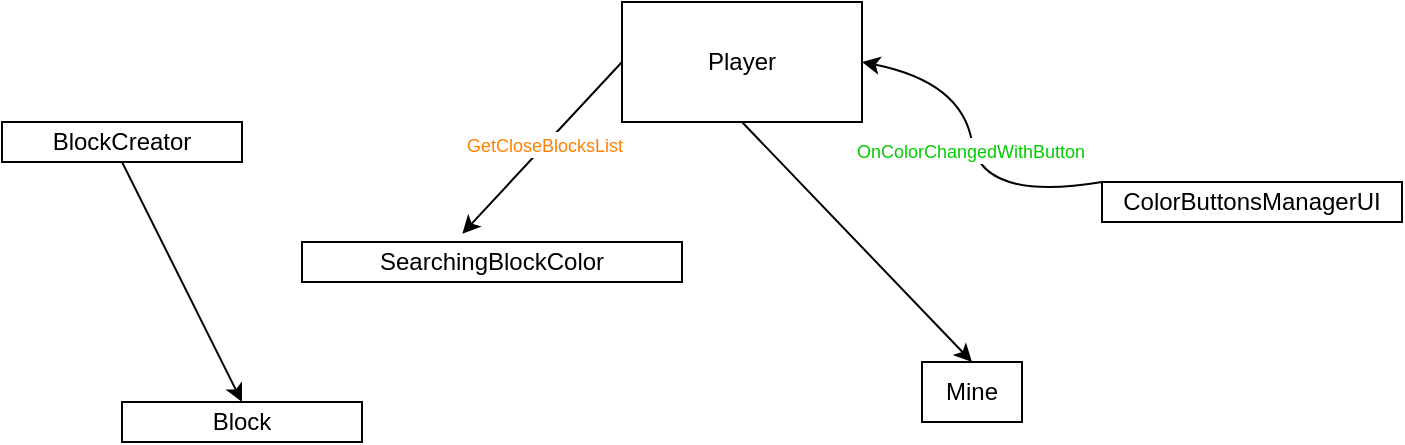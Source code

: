 <mxfile version="21.6.5" type="device">
  <diagram name="Page-1" id="ZLYMo0yCjMLgcGnwxycn">
    <mxGraphModel dx="559" dy="430" grid="1" gridSize="10" guides="1" tooltips="1" connect="1" arrows="1" fold="1" page="1" pageScale="1" pageWidth="827" pageHeight="1169" math="0" shadow="0">
      <root>
        <mxCell id="0" />
        <mxCell id="1" parent="0" />
        <mxCell id="1ZmhNkV28gVnZIR8u193-1" value="Player&lt;br&gt;" style="rounded=0;whiteSpace=wrap;html=1;" vertex="1" parent="1">
          <mxGeometry x="320" y="40" width="120" height="60" as="geometry" />
        </mxCell>
        <mxCell id="1ZmhNkV28gVnZIR8u193-2" value="ColorButtonsManagerUI&lt;br&gt;" style="rounded=0;whiteSpace=wrap;html=1;" vertex="1" parent="1">
          <mxGeometry x="560" y="130" width="150" height="20" as="geometry" />
        </mxCell>
        <mxCell id="1ZmhNkV28gVnZIR8u193-8" value="Block&lt;br&gt;" style="rounded=0;whiteSpace=wrap;html=1;" vertex="1" parent="1">
          <mxGeometry x="70" y="240" width="120" height="20" as="geometry" />
        </mxCell>
        <mxCell id="1ZmhNkV28gVnZIR8u193-9" value="BlockCreator" style="rounded=0;whiteSpace=wrap;html=1;" vertex="1" parent="1">
          <mxGeometry x="10" y="100" width="120" height="20" as="geometry" />
        </mxCell>
        <mxCell id="1ZmhNkV28gVnZIR8u193-18" value="SearchingBlockColor&lt;br&gt;" style="rounded=0;whiteSpace=wrap;html=1;" vertex="1" parent="1">
          <mxGeometry x="160" y="160" width="190" height="20" as="geometry" />
        </mxCell>
        <mxCell id="1ZmhNkV28gVnZIR8u193-19" value="" style="endArrow=classic;html=1;rounded=0;exitX=0;exitY=0.5;exitDx=0;exitDy=0;entryX=0.422;entryY=-0.208;entryDx=0;entryDy=0;entryPerimeter=0;" edge="1" parent="1" source="1ZmhNkV28gVnZIR8u193-1" target="1ZmhNkV28gVnZIR8u193-18">
          <mxGeometry width="50" height="50" relative="1" as="geometry">
            <mxPoint x="330" y="260" as="sourcePoint" />
            <mxPoint x="250" y="70" as="targetPoint" />
          </mxGeometry>
        </mxCell>
        <mxCell id="1ZmhNkV28gVnZIR8u193-20" value="&lt;font color=&quot;#ff8000&quot; style=&quot;font-size: 9px;&quot;&gt;GetCloseBlocksList&lt;/font&gt;" style="edgeLabel;html=1;align=center;verticalAlign=middle;resizable=0;points=[];" vertex="1" connectable="0" parent="1ZmhNkV28gVnZIR8u193-19">
          <mxGeometry x="-0.047" y="-1" relative="1" as="geometry">
            <mxPoint as="offset" />
          </mxGeometry>
        </mxCell>
        <mxCell id="1ZmhNkV28gVnZIR8u193-21" value="" style="endArrow=classic;html=1;rounded=0;exitX=0.5;exitY=1;exitDx=0;exitDy=0;entryX=0.5;entryY=0;entryDx=0;entryDy=0;" edge="1" parent="1" source="1ZmhNkV28gVnZIR8u193-9" target="1ZmhNkV28gVnZIR8u193-8">
          <mxGeometry width="50" height="50" relative="1" as="geometry">
            <mxPoint x="330" y="260" as="sourcePoint" />
            <mxPoint x="380" y="210" as="targetPoint" />
          </mxGeometry>
        </mxCell>
        <mxCell id="1ZmhNkV28gVnZIR8u193-22" value="" style="curved=1;endArrow=classic;html=1;rounded=0;exitX=0;exitY=0;exitDx=0;exitDy=0;entryX=1;entryY=0.5;entryDx=0;entryDy=0;" edge="1" parent="1" source="1ZmhNkV28gVnZIR8u193-2" target="1ZmhNkV28gVnZIR8u193-1">
          <mxGeometry width="50" height="50" relative="1" as="geometry">
            <mxPoint x="330" y="260" as="sourcePoint" />
            <mxPoint x="380" y="210" as="targetPoint" />
            <Array as="points">
              <mxPoint x="500" y="140" />
              <mxPoint x="490" y="80" />
            </Array>
          </mxGeometry>
        </mxCell>
        <mxCell id="1ZmhNkV28gVnZIR8u193-17" value="&lt;font color=&quot;#00cc00&quot; style=&quot;font-size: 9px;&quot;&gt;OnColorChangedWithButton&lt;/font&gt;" style="edgeLabel;html=1;align=center;verticalAlign=middle;resizable=0;points=[];rotation=0;" vertex="1" connectable="0" parent="1">
          <mxGeometry x="449.514" y="160.271" as="geometry">
            <mxPoint x="44" y="-47" as="offset" />
          </mxGeometry>
        </mxCell>
        <mxCell id="1ZmhNkV28gVnZIR8u193-23" value="Mine" style="rounded=0;whiteSpace=wrap;html=1;" vertex="1" parent="1">
          <mxGeometry x="470" y="220" width="50" height="30" as="geometry" />
        </mxCell>
        <mxCell id="1ZmhNkV28gVnZIR8u193-24" value="" style="endArrow=classic;html=1;rounded=0;exitX=0.5;exitY=1;exitDx=0;exitDy=0;entryX=0.5;entryY=0;entryDx=0;entryDy=0;" edge="1" parent="1" source="1ZmhNkV28gVnZIR8u193-1" target="1ZmhNkV28gVnZIR8u193-23">
          <mxGeometry width="50" height="50" relative="1" as="geometry">
            <mxPoint x="430" y="250" as="sourcePoint" />
            <mxPoint x="480" y="200" as="targetPoint" />
          </mxGeometry>
        </mxCell>
      </root>
    </mxGraphModel>
  </diagram>
</mxfile>
